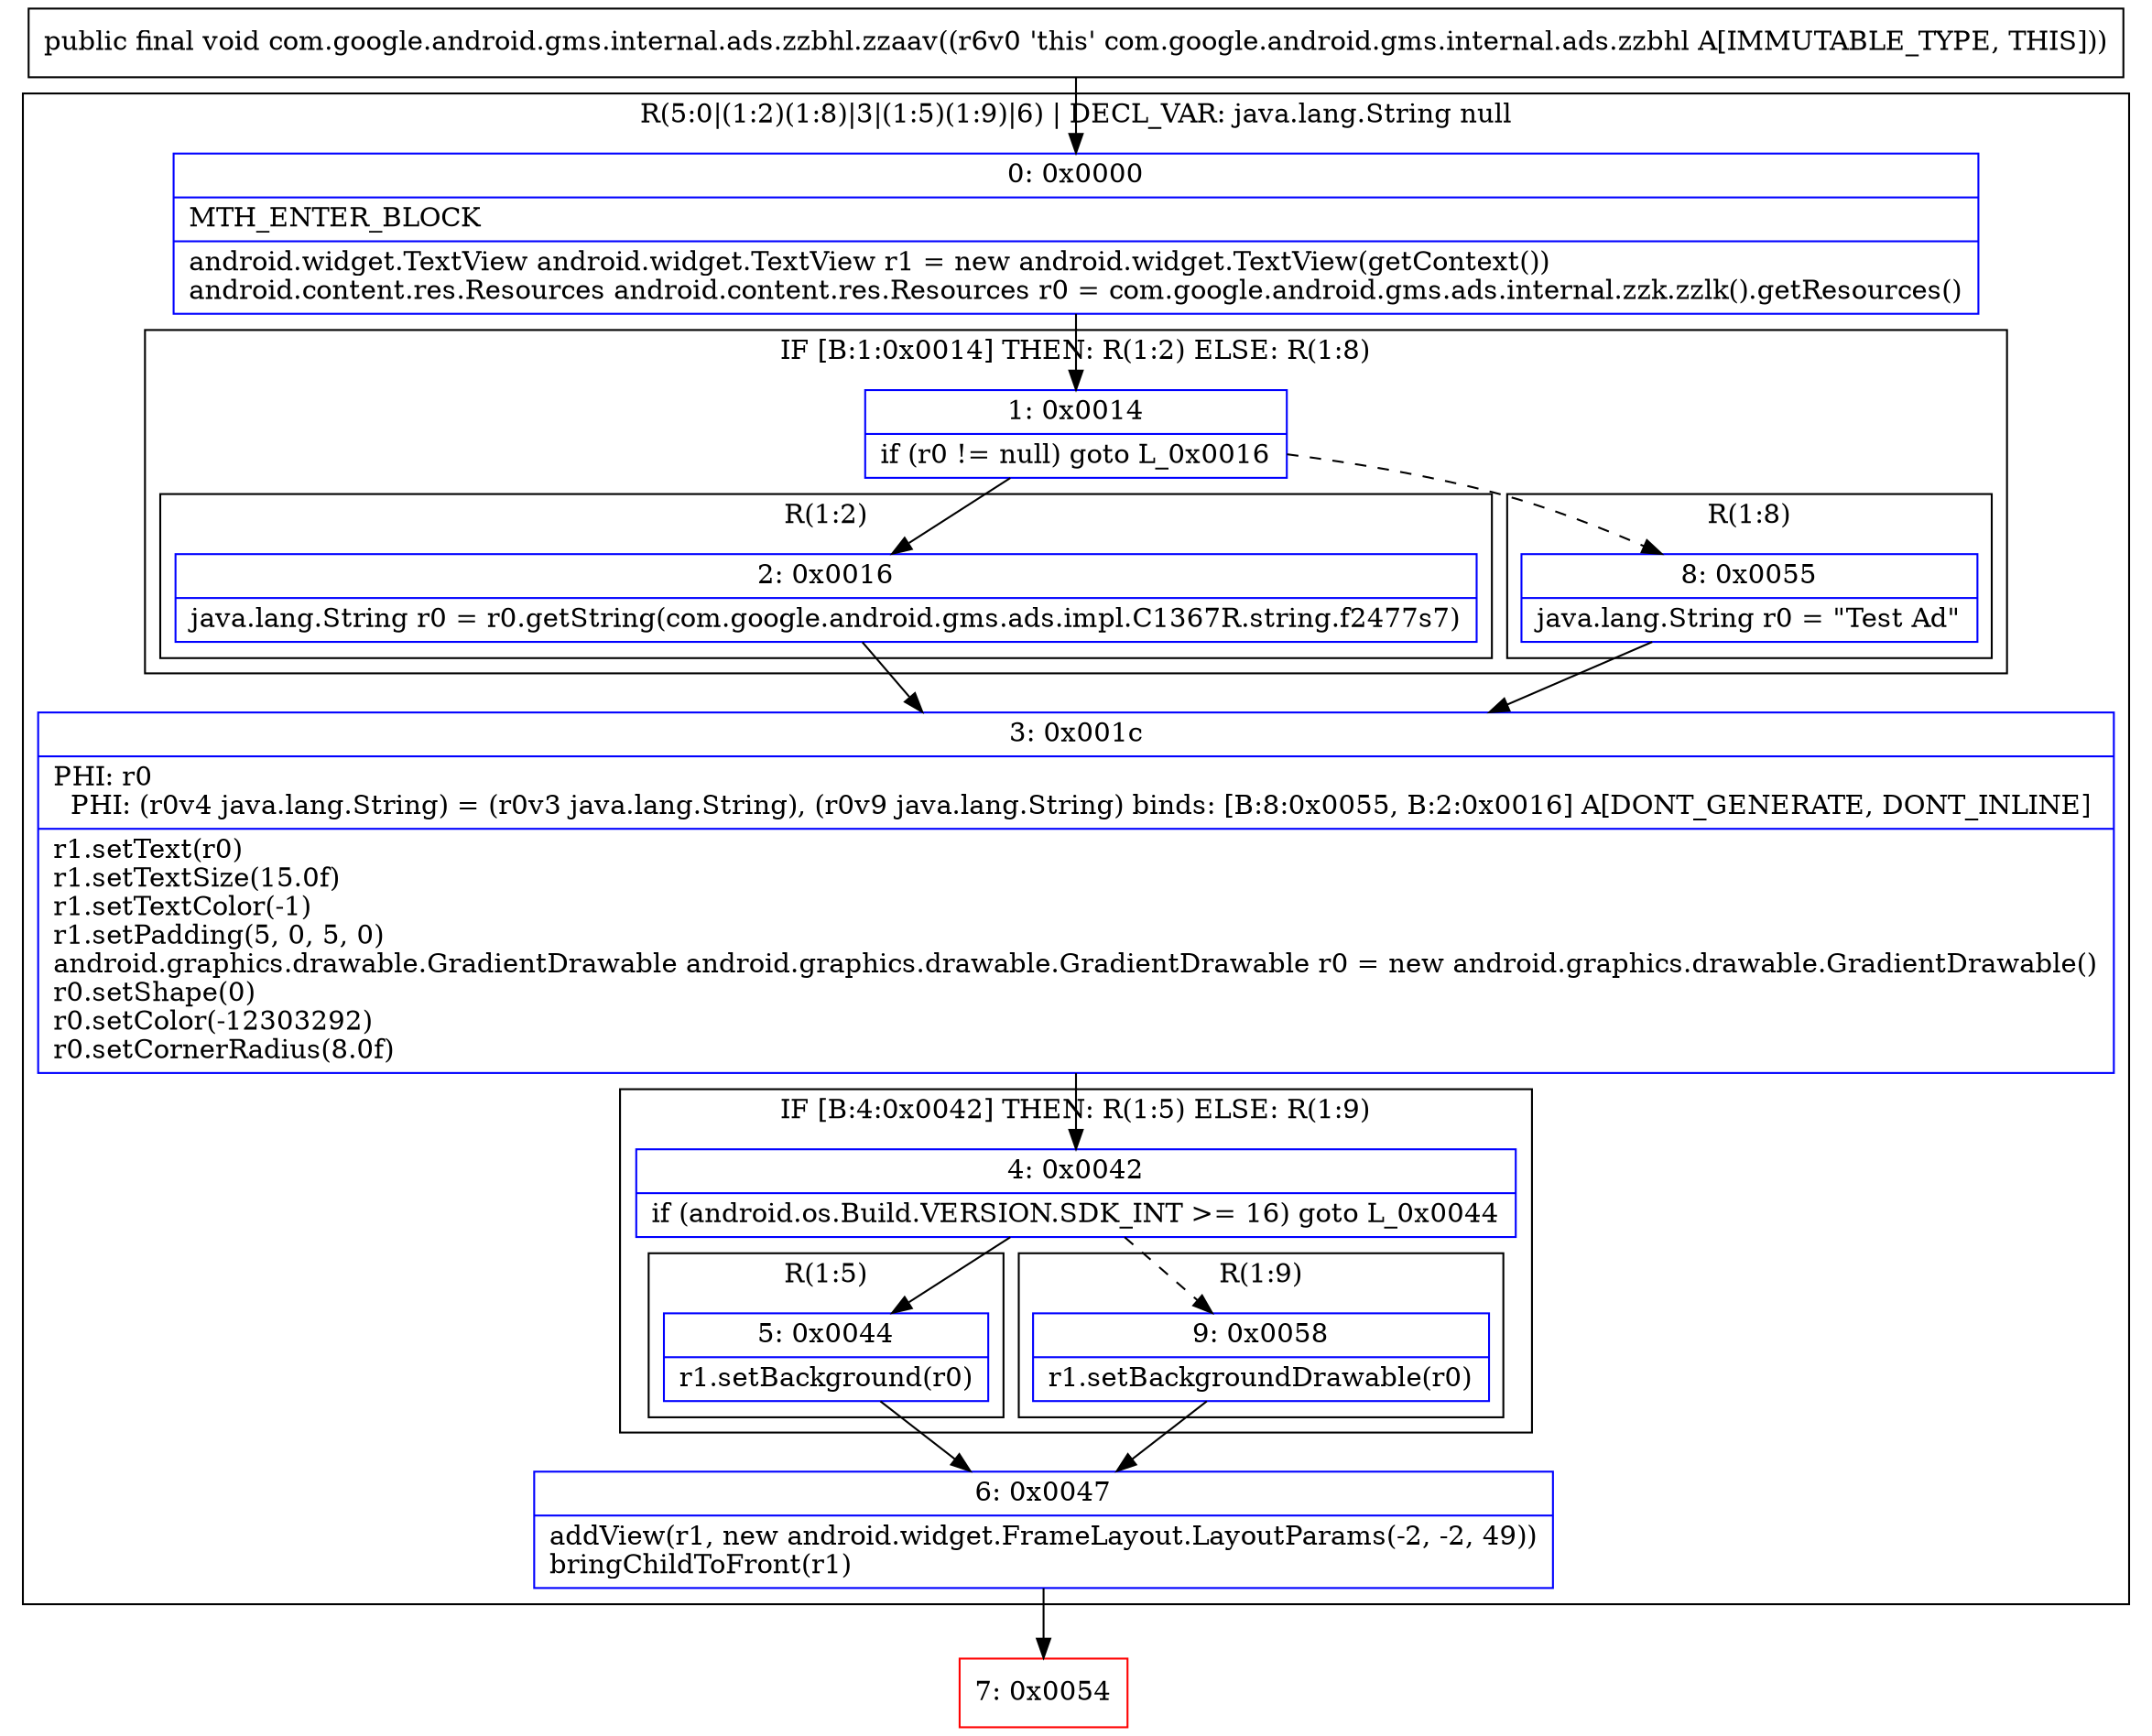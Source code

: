 digraph "CFG forcom.google.android.gms.internal.ads.zzbhl.zzaav()V" {
subgraph cluster_Region_1175892356 {
label = "R(5:0|(1:2)(1:8)|3|(1:5)(1:9)|6) | DECL_VAR: java.lang.String null\l";
node [shape=record,color=blue];
Node_0 [shape=record,label="{0\:\ 0x0000|MTH_ENTER_BLOCK\l|android.widget.TextView android.widget.TextView r1 = new android.widget.TextView(getContext())\landroid.content.res.Resources android.content.res.Resources r0 = com.google.android.gms.ads.internal.zzk.zzlk().getResources()\l}"];
subgraph cluster_IfRegion_2094964181 {
label = "IF [B:1:0x0014] THEN: R(1:2) ELSE: R(1:8)";
node [shape=record,color=blue];
Node_1 [shape=record,label="{1\:\ 0x0014|if (r0 != null) goto L_0x0016\l}"];
subgraph cluster_Region_263690587 {
label = "R(1:2)";
node [shape=record,color=blue];
Node_2 [shape=record,label="{2\:\ 0x0016|java.lang.String r0 = r0.getString(com.google.android.gms.ads.impl.C1367R.string.f2477s7)\l}"];
}
subgraph cluster_Region_30916413 {
label = "R(1:8)";
node [shape=record,color=blue];
Node_8 [shape=record,label="{8\:\ 0x0055|java.lang.String r0 = \"Test Ad\"\l}"];
}
}
Node_3 [shape=record,label="{3\:\ 0x001c|PHI: r0 \l  PHI: (r0v4 java.lang.String) = (r0v3 java.lang.String), (r0v9 java.lang.String) binds: [B:8:0x0055, B:2:0x0016] A[DONT_GENERATE, DONT_INLINE]\l|r1.setText(r0)\lr1.setTextSize(15.0f)\lr1.setTextColor(\-1)\lr1.setPadding(5, 0, 5, 0)\landroid.graphics.drawable.GradientDrawable android.graphics.drawable.GradientDrawable r0 = new android.graphics.drawable.GradientDrawable()\lr0.setShape(0)\lr0.setColor(\-12303292)\lr0.setCornerRadius(8.0f)\l}"];
subgraph cluster_IfRegion_979421181 {
label = "IF [B:4:0x0042] THEN: R(1:5) ELSE: R(1:9)";
node [shape=record,color=blue];
Node_4 [shape=record,label="{4\:\ 0x0042|if (android.os.Build.VERSION.SDK_INT \>= 16) goto L_0x0044\l}"];
subgraph cluster_Region_249565641 {
label = "R(1:5)";
node [shape=record,color=blue];
Node_5 [shape=record,label="{5\:\ 0x0044|r1.setBackground(r0)\l}"];
}
subgraph cluster_Region_63479965 {
label = "R(1:9)";
node [shape=record,color=blue];
Node_9 [shape=record,label="{9\:\ 0x0058|r1.setBackgroundDrawable(r0)\l}"];
}
}
Node_6 [shape=record,label="{6\:\ 0x0047|addView(r1, new android.widget.FrameLayout.LayoutParams(\-2, \-2, 49))\lbringChildToFront(r1)\l}"];
}
Node_7 [shape=record,color=red,label="{7\:\ 0x0054}"];
MethodNode[shape=record,label="{public final void com.google.android.gms.internal.ads.zzbhl.zzaav((r6v0 'this' com.google.android.gms.internal.ads.zzbhl A[IMMUTABLE_TYPE, THIS])) }"];
MethodNode -> Node_0;
Node_0 -> Node_1;
Node_1 -> Node_2;
Node_1 -> Node_8[style=dashed];
Node_2 -> Node_3;
Node_8 -> Node_3;
Node_3 -> Node_4;
Node_4 -> Node_5;
Node_4 -> Node_9[style=dashed];
Node_5 -> Node_6;
Node_9 -> Node_6;
Node_6 -> Node_7;
}

